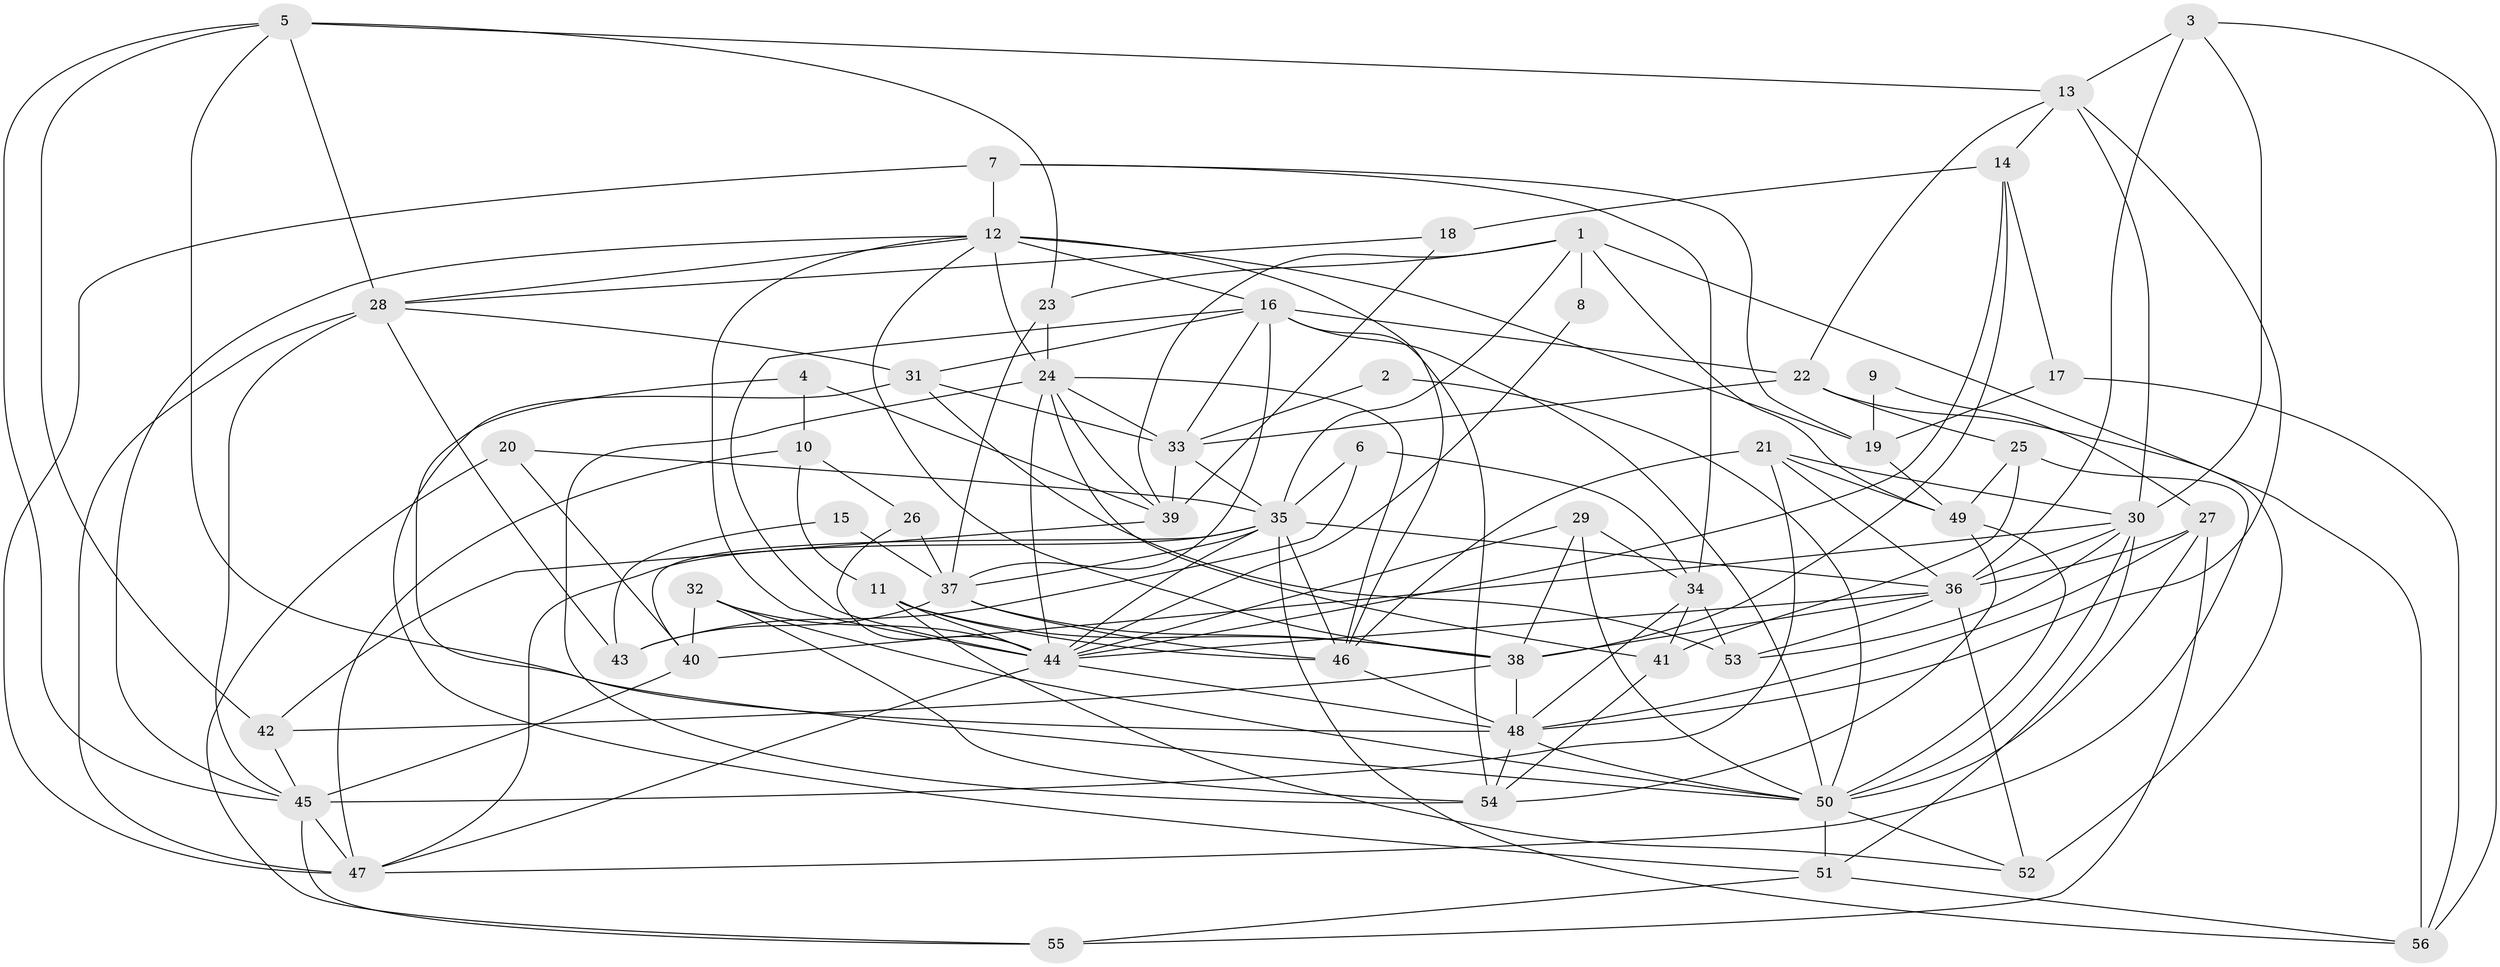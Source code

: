 // original degree distribution, {9: 0.008928571428571428, 4: 0.2857142857142857, 2: 0.13392857142857142, 3: 0.2857142857142857, 5: 0.14285714285714285, 7: 0.0625, 6: 0.07142857142857142, 8: 0.008928571428571428}
// Generated by graph-tools (version 1.1) at 2025/26/03/09/25 03:26:13]
// undirected, 56 vertices, 154 edges
graph export_dot {
graph [start="1"]
  node [color=gray90,style=filled];
  1;
  2;
  3;
  4;
  5;
  6;
  7;
  8;
  9;
  10;
  11;
  12;
  13;
  14;
  15;
  16;
  17;
  18;
  19;
  20;
  21;
  22;
  23;
  24;
  25;
  26;
  27;
  28;
  29;
  30;
  31;
  32;
  33;
  34;
  35;
  36;
  37;
  38;
  39;
  40;
  41;
  42;
  43;
  44;
  45;
  46;
  47;
  48;
  49;
  50;
  51;
  52;
  53;
  54;
  55;
  56;
  1 -- 8 [weight=2.0];
  1 -- 23 [weight=1.0];
  1 -- 35 [weight=1.0];
  1 -- 39 [weight=1.0];
  1 -- 49 [weight=3.0];
  1 -- 56 [weight=1.0];
  2 -- 33 [weight=1.0];
  2 -- 50 [weight=1.0];
  3 -- 13 [weight=1.0];
  3 -- 30 [weight=1.0];
  3 -- 36 [weight=1.0];
  3 -- 56 [weight=1.0];
  4 -- 10 [weight=1.0];
  4 -- 39 [weight=1.0];
  4 -- 50 [weight=1.0];
  5 -- 13 [weight=1.0];
  5 -- 23 [weight=1.0];
  5 -- 28 [weight=1.0];
  5 -- 42 [weight=1.0];
  5 -- 45 [weight=1.0];
  5 -- 48 [weight=1.0];
  6 -- 34 [weight=1.0];
  6 -- 35 [weight=1.0];
  6 -- 43 [weight=1.0];
  7 -- 12 [weight=1.0];
  7 -- 19 [weight=1.0];
  7 -- 34 [weight=1.0];
  7 -- 47 [weight=1.0];
  8 -- 44 [weight=1.0];
  9 -- 19 [weight=1.0];
  9 -- 27 [weight=1.0];
  10 -- 11 [weight=1.0];
  10 -- 26 [weight=1.0];
  10 -- 47 [weight=1.0];
  11 -- 38 [weight=1.0];
  11 -- 44 [weight=1.0];
  11 -- 46 [weight=1.0];
  11 -- 52 [weight=1.0];
  12 -- 16 [weight=1.0];
  12 -- 19 [weight=1.0];
  12 -- 24 [weight=1.0];
  12 -- 28 [weight=1.0];
  12 -- 38 [weight=1.0];
  12 -- 44 [weight=1.0];
  12 -- 45 [weight=1.0];
  12 -- 46 [weight=1.0];
  13 -- 14 [weight=1.0];
  13 -- 22 [weight=1.0];
  13 -- 30 [weight=1.0];
  13 -- 48 [weight=1.0];
  14 -- 17 [weight=1.0];
  14 -- 18 [weight=1.0];
  14 -- 38 [weight=1.0];
  14 -- 44 [weight=1.0];
  15 -- 37 [weight=2.0];
  15 -- 43 [weight=1.0];
  16 -- 22 [weight=1.0];
  16 -- 31 [weight=1.0];
  16 -- 33 [weight=1.0];
  16 -- 37 [weight=1.0];
  16 -- 44 [weight=1.0];
  16 -- 50 [weight=2.0];
  16 -- 54 [weight=1.0];
  17 -- 19 [weight=1.0];
  17 -- 56 [weight=1.0];
  18 -- 28 [weight=1.0];
  18 -- 39 [weight=1.0];
  19 -- 49 [weight=1.0];
  20 -- 35 [weight=1.0];
  20 -- 40 [weight=1.0];
  20 -- 55 [weight=1.0];
  21 -- 30 [weight=1.0];
  21 -- 36 [weight=1.0];
  21 -- 45 [weight=1.0];
  21 -- 46 [weight=1.0];
  21 -- 49 [weight=1.0];
  22 -- 25 [weight=1.0];
  22 -- 33 [weight=1.0];
  22 -- 52 [weight=1.0];
  23 -- 24 [weight=1.0];
  23 -- 37 [weight=1.0];
  24 -- 33 [weight=1.0];
  24 -- 39 [weight=1.0];
  24 -- 41 [weight=1.0];
  24 -- 44 [weight=1.0];
  24 -- 46 [weight=1.0];
  24 -- 54 [weight=1.0];
  25 -- 41 [weight=1.0];
  25 -- 47 [weight=1.0];
  25 -- 49 [weight=1.0];
  26 -- 37 [weight=1.0];
  26 -- 44 [weight=1.0];
  27 -- 36 [weight=1.0];
  27 -- 48 [weight=1.0];
  27 -- 50 [weight=1.0];
  27 -- 55 [weight=1.0];
  28 -- 31 [weight=1.0];
  28 -- 43 [weight=1.0];
  28 -- 45 [weight=1.0];
  28 -- 47 [weight=1.0];
  29 -- 34 [weight=2.0];
  29 -- 38 [weight=1.0];
  29 -- 44 [weight=1.0];
  29 -- 50 [weight=1.0];
  30 -- 36 [weight=1.0];
  30 -- 40 [weight=1.0];
  30 -- 50 [weight=1.0];
  30 -- 51 [weight=1.0];
  30 -- 53 [weight=1.0];
  31 -- 33 [weight=1.0];
  31 -- 51 [weight=1.0];
  31 -- 53 [weight=1.0];
  32 -- 40 [weight=1.0];
  32 -- 44 [weight=1.0];
  32 -- 50 [weight=1.0];
  32 -- 54 [weight=1.0];
  33 -- 35 [weight=1.0];
  33 -- 39 [weight=1.0];
  34 -- 41 [weight=1.0];
  34 -- 48 [weight=1.0];
  34 -- 53 [weight=1.0];
  35 -- 36 [weight=1.0];
  35 -- 37 [weight=1.0];
  35 -- 40 [weight=1.0];
  35 -- 44 [weight=1.0];
  35 -- 46 [weight=1.0];
  35 -- 47 [weight=1.0];
  35 -- 56 [weight=1.0];
  36 -- 38 [weight=1.0];
  36 -- 44 [weight=1.0];
  36 -- 52 [weight=1.0];
  36 -- 53 [weight=1.0];
  37 -- 38 [weight=1.0];
  37 -- 43 [weight=1.0];
  37 -- 46 [weight=1.0];
  38 -- 42 [weight=1.0];
  38 -- 48 [weight=1.0];
  39 -- 42 [weight=1.0];
  40 -- 45 [weight=1.0];
  41 -- 54 [weight=1.0];
  42 -- 45 [weight=1.0];
  44 -- 47 [weight=1.0];
  44 -- 48 [weight=1.0];
  45 -- 47 [weight=3.0];
  45 -- 55 [weight=1.0];
  46 -- 48 [weight=1.0];
  48 -- 50 [weight=2.0];
  48 -- 54 [weight=1.0];
  49 -- 50 [weight=1.0];
  49 -- 54 [weight=1.0];
  50 -- 51 [weight=1.0];
  50 -- 52 [weight=1.0];
  51 -- 55 [weight=1.0];
  51 -- 56 [weight=1.0];
}
